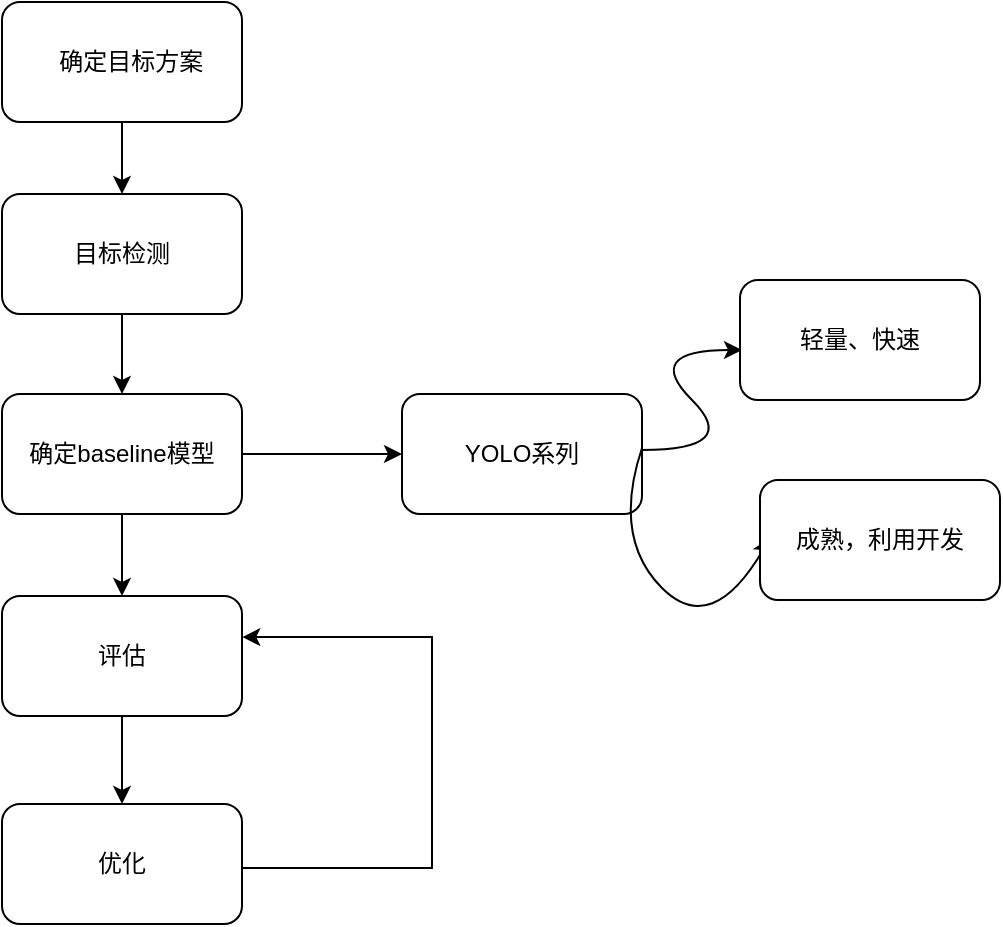 <mxfile version="22.0.8" type="github">
  <diagram id="C5RBs43oDa-KdzZeNtuy" name="Page-1">
    <mxGraphModel dx="1160" dy="629" grid="0" gridSize="10" guides="1" tooltips="1" connect="1" arrows="1" fold="1" page="1" pageScale="1" pageWidth="827" pageHeight="1169" background="none" math="0" shadow="0">
      <root>
        <mxCell id="WIyWlLk6GJQsqaUBKTNV-0" />
        <mxCell id="WIyWlLk6GJQsqaUBKTNV-1" parent="WIyWlLk6GJQsqaUBKTNV-0" />
        <mxCell id="pN-QBOP-44uzX3nPPjZo-5" value="" style="edgeStyle=orthogonalEdgeStyle;rounded=0;orthogonalLoop=1;jettySize=auto;html=1;" edge="1" parent="WIyWlLk6GJQsqaUBKTNV-1" source="pN-QBOP-44uzX3nPPjZo-0" target="pN-QBOP-44uzX3nPPjZo-4">
          <mxGeometry relative="1" as="geometry" />
        </mxCell>
        <mxCell id="pN-QBOP-44uzX3nPPjZo-0" value="&lt;span style=&quot;white-space: pre;&quot;&gt;&#x9;&lt;/span&gt;确定目标方案" style="rounded=1;whiteSpace=wrap;html=1;align=left;" vertex="1" parent="WIyWlLk6GJQsqaUBKTNV-1">
          <mxGeometry x="184" y="226" width="120" height="60" as="geometry" />
        </mxCell>
        <mxCell id="pN-QBOP-44uzX3nPPjZo-8" value="" style="edgeStyle=orthogonalEdgeStyle;rounded=0;orthogonalLoop=1;jettySize=auto;html=1;" edge="1" parent="WIyWlLk6GJQsqaUBKTNV-1" source="pN-QBOP-44uzX3nPPjZo-4" target="pN-QBOP-44uzX3nPPjZo-7">
          <mxGeometry relative="1" as="geometry" />
        </mxCell>
        <mxCell id="pN-QBOP-44uzX3nPPjZo-4" value="目标检测" style="whiteSpace=wrap;html=1;rounded=1;" vertex="1" parent="WIyWlLk6GJQsqaUBKTNV-1">
          <mxGeometry x="184" y="322" width="120" height="60" as="geometry" />
        </mxCell>
        <mxCell id="pN-QBOP-44uzX3nPPjZo-12" value="" style="edgeStyle=orthogonalEdgeStyle;rounded=0;orthogonalLoop=1;jettySize=auto;html=1;" edge="1" parent="WIyWlLk6GJQsqaUBKTNV-1" source="pN-QBOP-44uzX3nPPjZo-7" target="pN-QBOP-44uzX3nPPjZo-9">
          <mxGeometry relative="1" as="geometry" />
        </mxCell>
        <mxCell id="pN-QBOP-44uzX3nPPjZo-14" value="" style="edgeStyle=orthogonalEdgeStyle;rounded=0;orthogonalLoop=1;jettySize=auto;html=1;" edge="1" parent="WIyWlLk6GJQsqaUBKTNV-1" source="pN-QBOP-44uzX3nPPjZo-7" target="pN-QBOP-44uzX3nPPjZo-13">
          <mxGeometry relative="1" as="geometry" />
        </mxCell>
        <mxCell id="pN-QBOP-44uzX3nPPjZo-7" value="确定baseline模型" style="whiteSpace=wrap;html=1;rounded=1;" vertex="1" parent="WIyWlLk6GJQsqaUBKTNV-1">
          <mxGeometry x="184" y="422" width="120" height="60" as="geometry" />
        </mxCell>
        <mxCell id="pN-QBOP-44uzX3nPPjZo-11" value="" style="edgeStyle=orthogonalEdgeStyle;rounded=0;orthogonalLoop=1;jettySize=auto;html=1;" edge="1" parent="WIyWlLk6GJQsqaUBKTNV-1" source="pN-QBOP-44uzX3nPPjZo-9" target="pN-QBOP-44uzX3nPPjZo-10">
          <mxGeometry relative="1" as="geometry" />
        </mxCell>
        <mxCell id="pN-QBOP-44uzX3nPPjZo-9" value="评估" style="rounded=1;whiteSpace=wrap;html=1;" vertex="1" parent="WIyWlLk6GJQsqaUBKTNV-1">
          <mxGeometry x="184" y="523" width="120" height="60" as="geometry" />
        </mxCell>
        <mxCell id="pN-QBOP-44uzX3nPPjZo-10" value="优化" style="whiteSpace=wrap;html=1;rounded=1;" vertex="1" parent="WIyWlLk6GJQsqaUBKTNV-1">
          <mxGeometry x="184" y="627" width="120" height="60" as="geometry" />
        </mxCell>
        <mxCell id="pN-QBOP-44uzX3nPPjZo-13" value="YOLO系列" style="whiteSpace=wrap;html=1;rounded=1;" vertex="1" parent="WIyWlLk6GJQsqaUBKTNV-1">
          <mxGeometry x="384" y="422" width="120" height="60" as="geometry" />
        </mxCell>
        <mxCell id="pN-QBOP-44uzX3nPPjZo-15" value="" style="curved=1;endArrow=classic;html=1;rounded=0;" edge="1" parent="WIyWlLk6GJQsqaUBKTNV-1">
          <mxGeometry width="50" height="50" relative="1" as="geometry">
            <mxPoint x="504" y="450" as="sourcePoint" />
            <mxPoint x="554" y="400" as="targetPoint" />
            <Array as="points">
              <mxPoint x="554" y="450" />
              <mxPoint x="504" y="400" />
            </Array>
          </mxGeometry>
        </mxCell>
        <mxCell id="pN-QBOP-44uzX3nPPjZo-16" value="轻量、快速" style="rounded=1;whiteSpace=wrap;html=1;" vertex="1" parent="WIyWlLk6GJQsqaUBKTNV-1">
          <mxGeometry x="553" y="365" width="120" height="60" as="geometry" />
        </mxCell>
        <mxCell id="pN-QBOP-44uzX3nPPjZo-17" value="" style="curved=1;endArrow=classic;html=1;rounded=0;exitX=1;exitY=0.5;exitDx=0;exitDy=0;" edge="1" parent="WIyWlLk6GJQsqaUBKTNV-1">
          <mxGeometry width="50" height="50" relative="1" as="geometry">
            <mxPoint x="504" y="449" as="sourcePoint" />
            <mxPoint x="568" y="494" as="targetPoint" />
            <Array as="points">
              <mxPoint x="489" y="494" />
              <mxPoint x="539" y="544" />
            </Array>
          </mxGeometry>
        </mxCell>
        <mxCell id="pN-QBOP-44uzX3nPPjZo-18" value="成熟，利用开发" style="rounded=1;whiteSpace=wrap;html=1;" vertex="1" parent="WIyWlLk6GJQsqaUBKTNV-1">
          <mxGeometry x="563" y="465" width="120" height="60" as="geometry" />
        </mxCell>
        <mxCell id="pN-QBOP-44uzX3nPPjZo-19" style="edgeStyle=orthogonalEdgeStyle;rounded=0;orthogonalLoop=1;jettySize=auto;html=1;entryX=1.001;entryY=0.342;entryDx=0;entryDy=0;entryPerimeter=0;" edge="1" parent="WIyWlLk6GJQsqaUBKTNV-1" source="pN-QBOP-44uzX3nPPjZo-10" target="pN-QBOP-44uzX3nPPjZo-9">
          <mxGeometry relative="1" as="geometry">
            <Array as="points">
              <mxPoint x="399" y="659" />
              <mxPoint x="399" y="544" />
            </Array>
          </mxGeometry>
        </mxCell>
      </root>
    </mxGraphModel>
  </diagram>
</mxfile>
